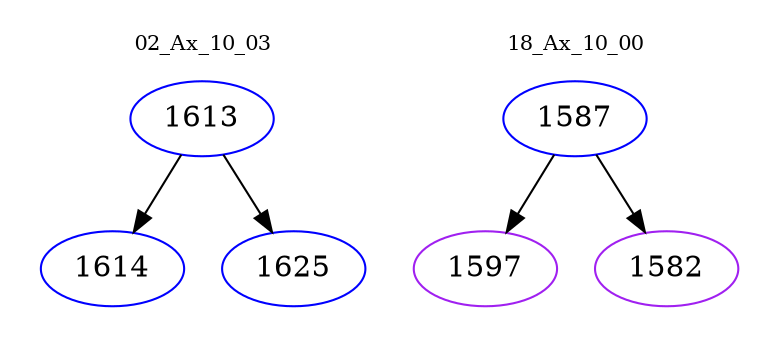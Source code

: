 digraph{
subgraph cluster_0 {
color = white
label = "02_Ax_10_03";
fontsize=10;
T0_1613 [label="1613", color="blue"]
T0_1613 -> T0_1614 [color="black"]
T0_1614 [label="1614", color="blue"]
T0_1613 -> T0_1625 [color="black"]
T0_1625 [label="1625", color="blue"]
}
subgraph cluster_1 {
color = white
label = "18_Ax_10_00";
fontsize=10;
T1_1587 [label="1587", color="blue"]
T1_1587 -> T1_1597 [color="black"]
T1_1597 [label="1597", color="purple"]
T1_1587 -> T1_1582 [color="black"]
T1_1582 [label="1582", color="purple"]
}
}
